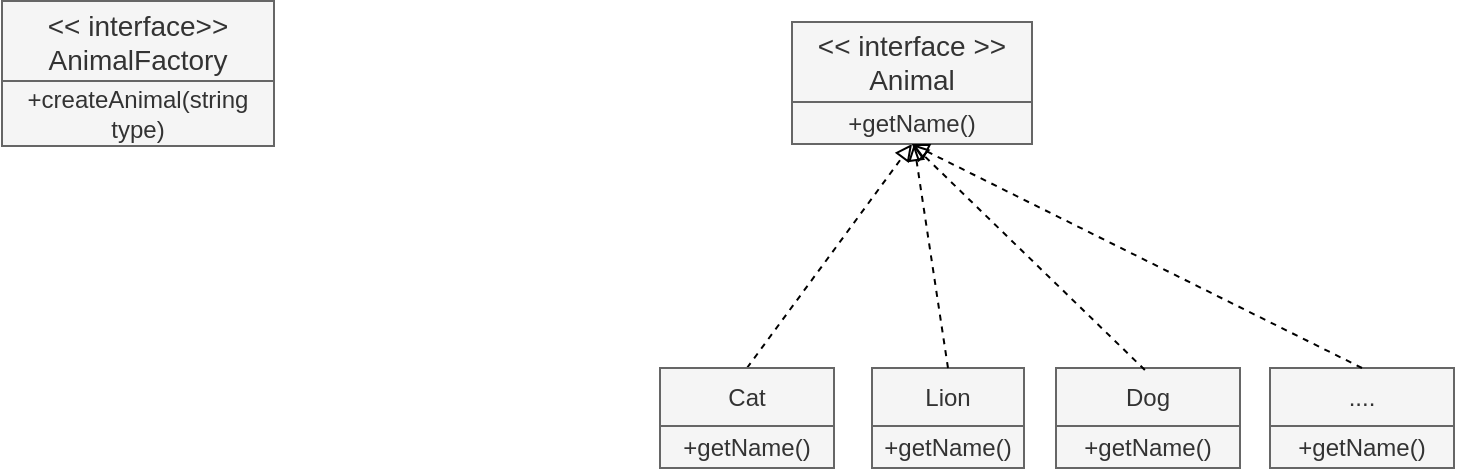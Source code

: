 <mxfile version="13.6.10" type="github">
  <diagram id="SIKrK5eI--MtJMHvcvKw" name="Page-1">
    <mxGraphModel dx="983" dy="498" grid="0" gridSize="10" guides="1" tooltips="1" connect="1" arrows="1" fold="1" page="1" pageScale="1" pageWidth="827" pageHeight="1169" math="0" shadow="0">
      <root>
        <mxCell id="0" />
        <mxCell id="1" parent="0" />
        <mxCell id="ceYIHfMtp4r3eAE6aNUn-2" value="&lt;font style=&quot;font-size: 14px&quot;&gt;&amp;lt;&amp;lt; interface &amp;gt;&amp;gt;&lt;br&gt;Animal&lt;/font&gt;" style="rounded=0;whiteSpace=wrap;html=1;fillColor=#f5f5f5;strokeColor=#666666;fontColor=#333333;" vertex="1" parent="1">
          <mxGeometry x="481" y="434" width="120" height="40" as="geometry" />
        </mxCell>
        <mxCell id="ceYIHfMtp4r3eAE6aNUn-5" value="" style="endArrow=block;html=1;rounded=1;dashed=1;endFill=0;exitX=0.5;exitY=0;exitDx=0;exitDy=0;entryX=0.5;entryY=1;entryDx=0;entryDy=0;jumpStyle=none;startSize=10;fontSize=11;labelBorderColor=none;" edge="1" parent="1" source="ceYIHfMtp4r3eAE6aNUn-7" target="ceYIHfMtp4r3eAE6aNUn-8">
          <mxGeometry width="50" height="50" relative="1" as="geometry">
            <mxPoint x="442" y="524" as="sourcePoint" />
            <mxPoint x="382" y="652" as="targetPoint" />
          </mxGeometry>
        </mxCell>
        <mxCell id="ceYIHfMtp4r3eAE6aNUn-7" value="Cat" style="rounded=0;whiteSpace=wrap;html=1;fillColor=#f5f5f5;strokeColor=#666666;fontColor=#333333;" vertex="1" parent="1">
          <mxGeometry x="415" y="607" width="87" height="29" as="geometry" />
        </mxCell>
        <mxCell id="ceYIHfMtp4r3eAE6aNUn-8" value="+getName()" style="rounded=0;whiteSpace=wrap;html=1;fillColor=#f5f5f5;strokeColor=#666666;fontColor=#333333;" vertex="1" parent="1">
          <mxGeometry x="481" y="474" width="120" height="21" as="geometry" />
        </mxCell>
        <mxCell id="ceYIHfMtp4r3eAE6aNUn-10" value="+getName()" style="rounded=0;whiteSpace=wrap;html=1;fillColor=#f5f5f5;strokeColor=#666666;fontColor=#333333;" vertex="1" parent="1">
          <mxGeometry x="415" y="636" width="87" height="21" as="geometry" />
        </mxCell>
        <mxCell id="ceYIHfMtp4r3eAE6aNUn-11" value="Lion" style="rounded=0;whiteSpace=wrap;html=1;fillColor=#f5f5f5;strokeColor=#666666;fontColor=#333333;" vertex="1" parent="1">
          <mxGeometry x="521" y="607" width="76" height="29" as="geometry" />
        </mxCell>
        <mxCell id="ceYIHfMtp4r3eAE6aNUn-12" value="+getName()" style="rounded=0;whiteSpace=wrap;html=1;fillColor=#f5f5f5;strokeColor=#666666;fontColor=#333333;" vertex="1" parent="1">
          <mxGeometry x="521" y="636" width="76" height="21" as="geometry" />
        </mxCell>
        <mxCell id="ceYIHfMtp4r3eAE6aNUn-13" value="" style="endArrow=block;html=1;rounded=1;dashed=1;endFill=0;jumpStyle=none;startSize=10;exitX=0.5;exitY=0;exitDx=0;exitDy=0;" edge="1" parent="1" source="ceYIHfMtp4r3eAE6aNUn-11">
          <mxGeometry width="50" height="50" relative="1" as="geometry">
            <mxPoint x="592" y="601" as="sourcePoint" />
            <mxPoint x="542" y="495" as="targetPoint" />
          </mxGeometry>
        </mxCell>
        <mxCell id="ceYIHfMtp4r3eAE6aNUn-14" value="Dog" style="rounded=0;whiteSpace=wrap;html=1;fillColor=#f5f5f5;strokeColor=#666666;fontColor=#333333;" vertex="1" parent="1">
          <mxGeometry x="613" y="607" width="92" height="29" as="geometry" />
        </mxCell>
        <mxCell id="ceYIHfMtp4r3eAE6aNUn-15" value="+getName()" style="rounded=0;whiteSpace=wrap;html=1;fillColor=#f5f5f5;strokeColor=#666666;fontColor=#333333;" vertex="1" parent="1">
          <mxGeometry x="613" y="636" width="92" height="21" as="geometry" />
        </mxCell>
        <mxCell id="ceYIHfMtp4r3eAE6aNUn-16" value="" style="endArrow=block;html=1;rounded=1;dashed=1;endFill=0;jumpStyle=none;startSize=10;entryX=0.5;entryY=1;entryDx=0;entryDy=0;exitX=0.483;exitY=0.034;exitDx=0;exitDy=0;exitPerimeter=0;" edge="1" parent="1" source="ceYIHfMtp4r3eAE6aNUn-14" target="ceYIHfMtp4r3eAE6aNUn-8">
          <mxGeometry width="50" height="50" relative="1" as="geometry">
            <mxPoint x="746" y="603" as="sourcePoint" />
            <mxPoint x="553" y="507" as="targetPoint" />
          </mxGeometry>
        </mxCell>
        <mxCell id="ceYIHfMtp4r3eAE6aNUn-17" value="&lt;font style=&quot;font-size: 14px&quot;&gt;&amp;lt;&amp;lt; interface&amp;gt;&amp;gt;&lt;br&gt;AnimalFactory&lt;/font&gt;" style="rounded=0;whiteSpace=wrap;html=1;fillColor=#f5f5f5;strokeColor=#666666;fontColor=#333333;" vertex="1" parent="1">
          <mxGeometry x="86" y="423.5" width="136" height="40" as="geometry" />
        </mxCell>
        <mxCell id="ceYIHfMtp4r3eAE6aNUn-18" value="+createAnimal(string type)" style="rounded=0;whiteSpace=wrap;html=1;fillColor=#f5f5f5;strokeColor=#666666;fontColor=#333333;" vertex="1" parent="1">
          <mxGeometry x="86" y="463.5" width="136" height="32.5" as="geometry" />
        </mxCell>
        <mxCell id="ceYIHfMtp4r3eAE6aNUn-19" value="...." style="rounded=0;whiteSpace=wrap;html=1;fillColor=#f5f5f5;strokeColor=#666666;fontColor=#333333;" vertex="1" parent="1">
          <mxGeometry x="720" y="607" width="92" height="29" as="geometry" />
        </mxCell>
        <mxCell id="ceYIHfMtp4r3eAE6aNUn-20" value="+getName()" style="rounded=0;whiteSpace=wrap;html=1;fillColor=#f5f5f5;strokeColor=#666666;fontColor=#333333;" vertex="1" parent="1">
          <mxGeometry x="720" y="636" width="92" height="21" as="geometry" />
        </mxCell>
        <mxCell id="ceYIHfMtp4r3eAE6aNUn-21" value="" style="endArrow=block;html=1;rounded=1;dashed=1;endFill=0;jumpStyle=none;startSize=10;entryX=0.5;entryY=1;entryDx=0;entryDy=0;exitX=0.5;exitY=0;exitDx=0;exitDy=0;" edge="1" parent="1" source="ceYIHfMtp4r3eAE6aNUn-19" target="ceYIHfMtp4r3eAE6aNUn-8">
          <mxGeometry width="50" height="50" relative="1" as="geometry">
            <mxPoint x="667.436" y="617.986" as="sourcePoint" />
            <mxPoint x="556.04" y="506.512" as="targetPoint" />
          </mxGeometry>
        </mxCell>
      </root>
    </mxGraphModel>
  </diagram>
</mxfile>

